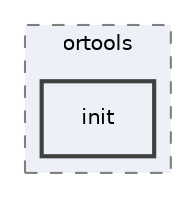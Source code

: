 digraph "init"
{
 // LATEX_PDF_SIZE
  edge [fontname="Helvetica",fontsize="10",labelfontname="Helvetica",labelfontsize="10"];
  node [fontname="Helvetica",fontsize="10",shape=record];
  compound=true
  subgraph clusterdir_c2366ecc8bf89298d2ab512247846781 {
    graph [ bgcolor="#edf0f7", pencolor="grey50", style="filled,dashed,", label="ortools", fontname="Helvetica", fontsize="10", URL="dir_c2366ecc8bf89298d2ab512247846781.html"]
  dir_1f80b00f17a6c4068e61f93194b0eef1 [shape=box, label="init", style="filled,bold,", fillcolor="#edf0f7", color="grey25", URL="dir_1f80b00f17a6c4068e61f93194b0eef1.html"];
  }
}
